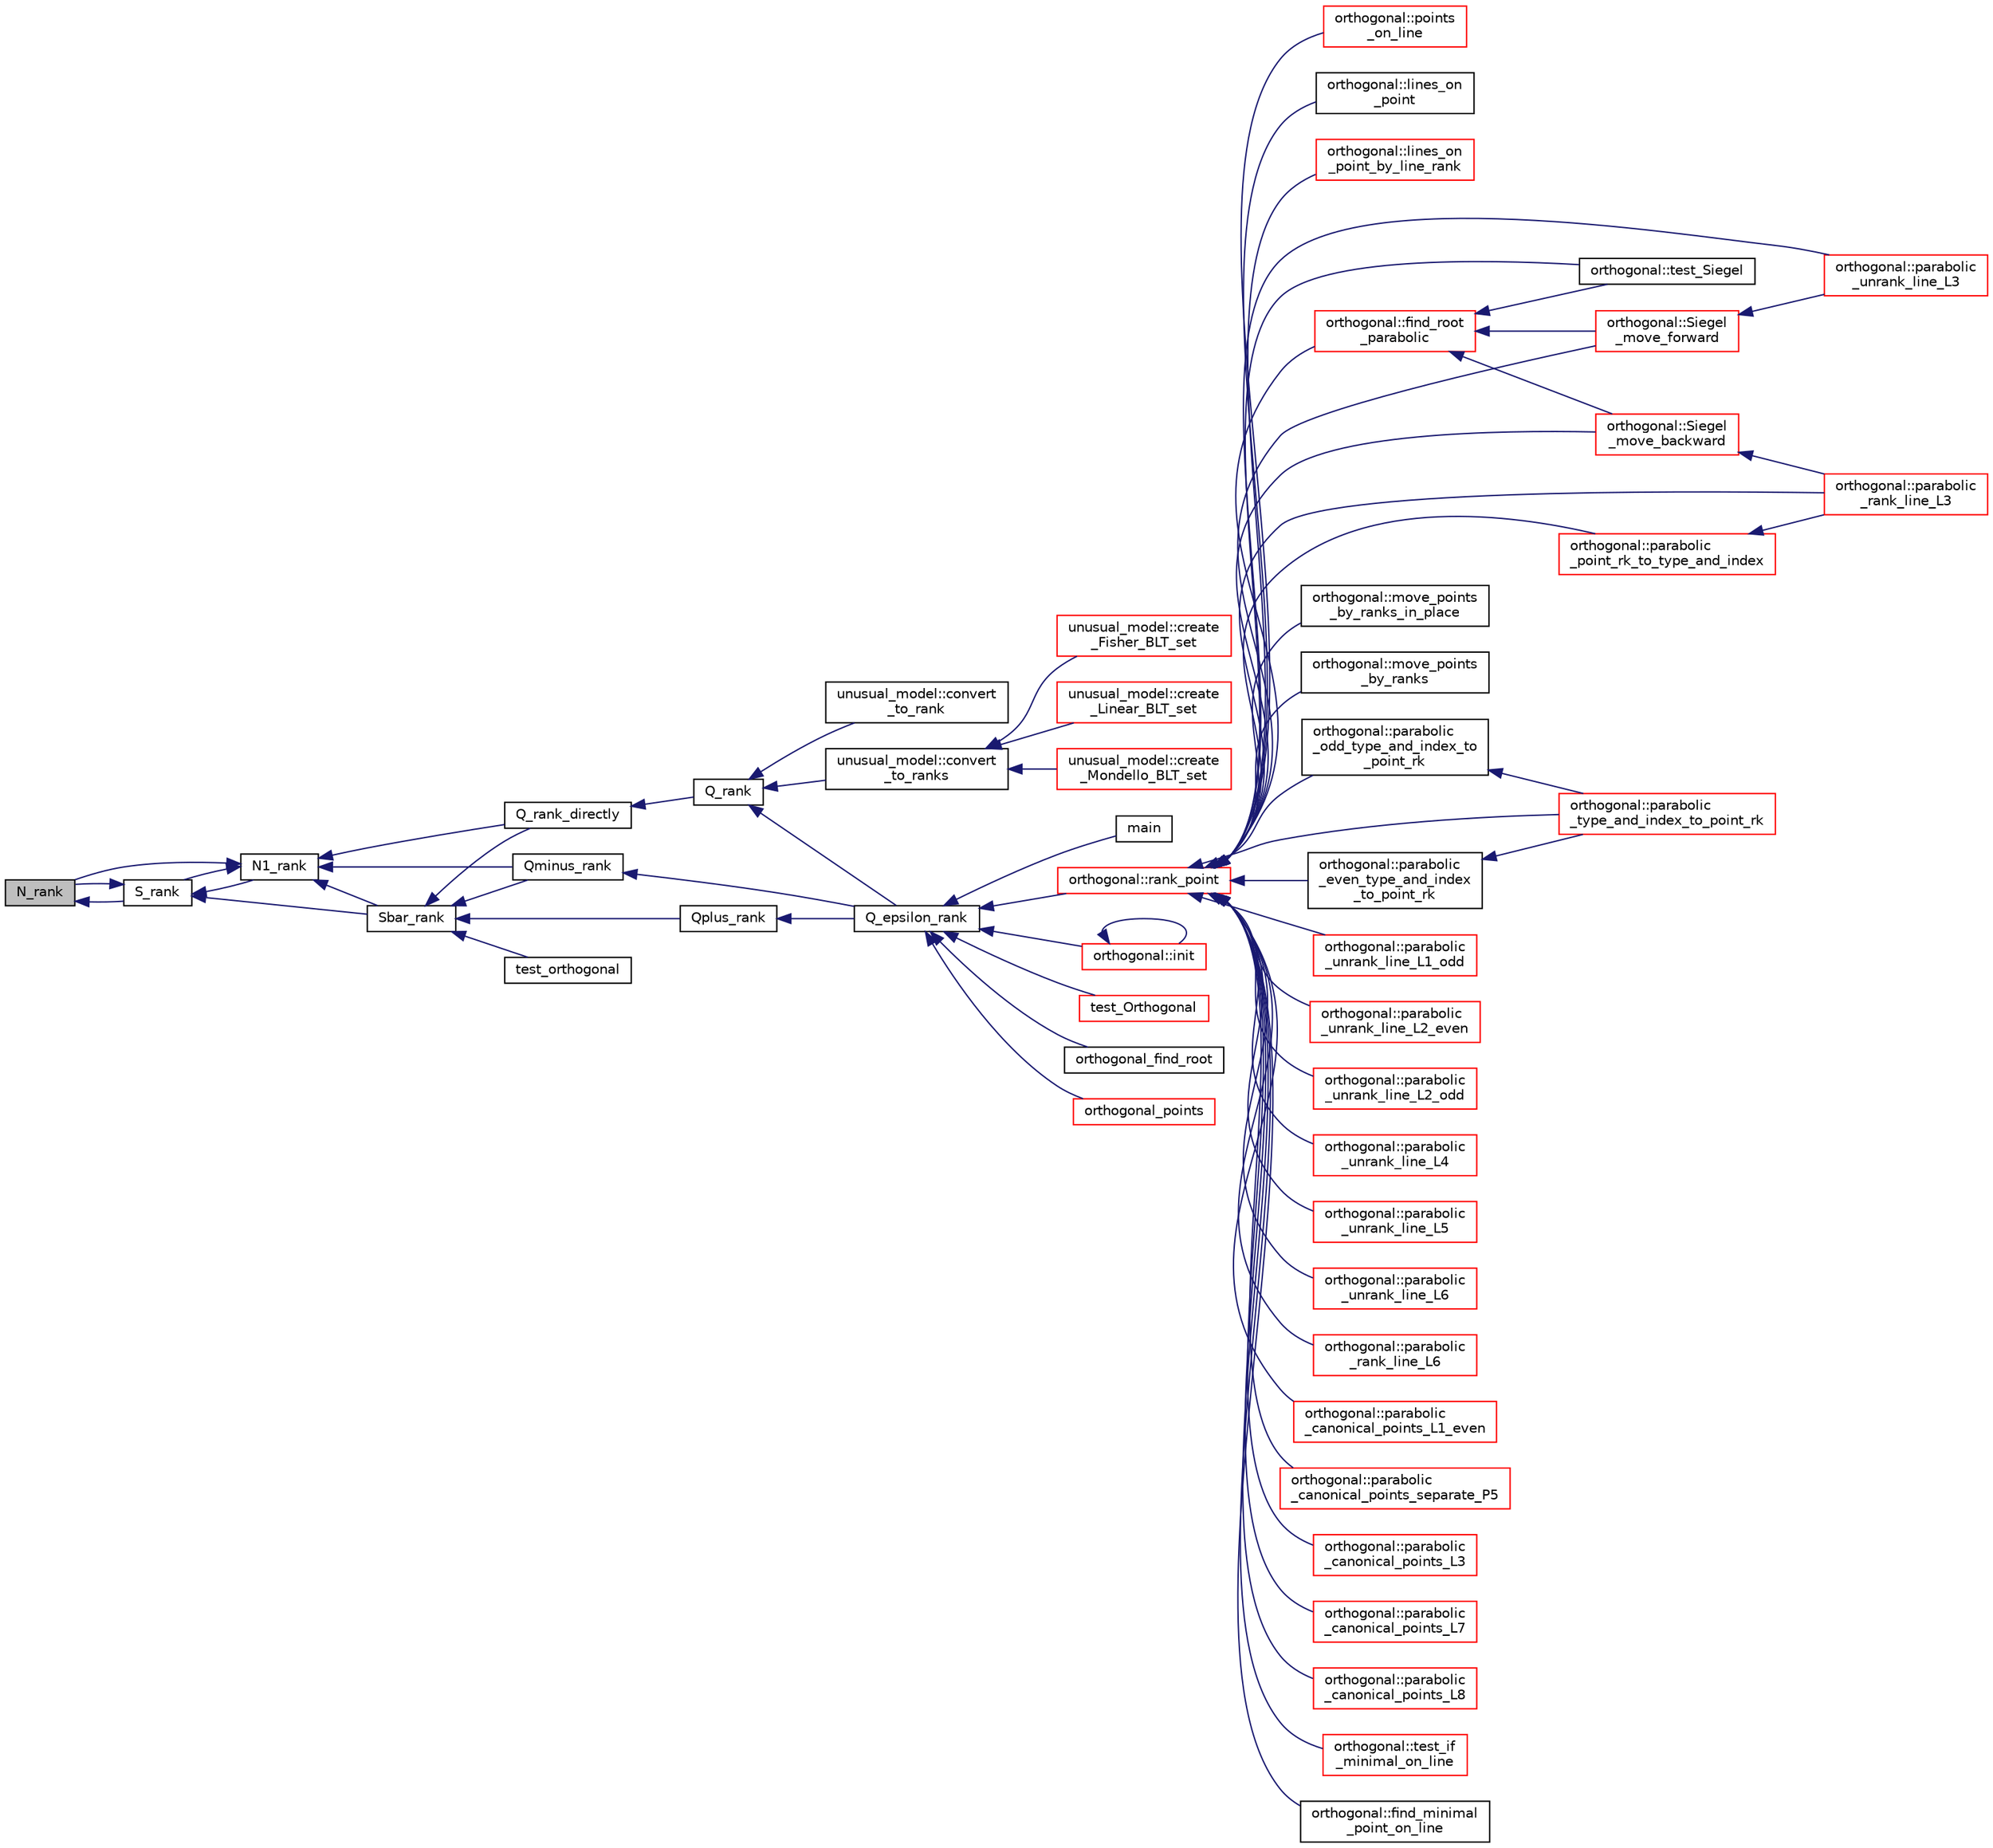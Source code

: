 digraph "N_rank"
{
  edge [fontname="Helvetica",fontsize="10",labelfontname="Helvetica",labelfontsize="10"];
  node [fontname="Helvetica",fontsize="10",shape=record];
  rankdir="LR";
  Node2275 [label="N_rank",height=0.2,width=0.4,color="black", fillcolor="grey75", style="filled", fontcolor="black"];
  Node2275 -> Node2276 [dir="back",color="midnightblue",fontsize="10",style="solid",fontname="Helvetica"];
  Node2276 [label="S_rank",height=0.2,width=0.4,color="black", fillcolor="white", style="filled",URL="$db/da0/lib_2foundations_2geometry_2orthogonal__points_8_c.html#a3a31f4ab7622dfd1d56e995cee509faa"];
  Node2276 -> Node2275 [dir="back",color="midnightblue",fontsize="10",style="solid",fontname="Helvetica"];
  Node2276 -> Node2277 [dir="back",color="midnightblue",fontsize="10",style="solid",fontname="Helvetica"];
  Node2277 [label="N1_rank",height=0.2,width=0.4,color="black", fillcolor="white", style="filled",URL="$db/da0/lib_2foundations_2geometry_2orthogonal__points_8_c.html#aeb5e4527dd73fce52439f30400b9946a"];
  Node2277 -> Node2278 [dir="back",color="midnightblue",fontsize="10",style="solid",fontname="Helvetica"];
  Node2278 [label="Q_rank_directly",height=0.2,width=0.4,color="black", fillcolor="white", style="filled",URL="$db/da0/lib_2foundations_2geometry_2orthogonal__points_8_c.html#a5f856abfc1a984dc77a7e21a239ab88e"];
  Node2278 -> Node2279 [dir="back",color="midnightblue",fontsize="10",style="solid",fontname="Helvetica"];
  Node2279 [label="Q_rank",height=0.2,width=0.4,color="black", fillcolor="white", style="filled",URL="$db/da0/lib_2foundations_2geometry_2orthogonal__points_8_c.html#ad2671f4db3224df1e22494b9d946375e"];
  Node2279 -> Node2280 [dir="back",color="midnightblue",fontsize="10",style="solid",fontname="Helvetica"];
  Node2280 [label="Q_epsilon_rank",height=0.2,width=0.4,color="black", fillcolor="white", style="filled",URL="$db/da0/lib_2foundations_2geometry_2orthogonal__points_8_c.html#a0949e1151174e2988aa697cb31942e97"];
  Node2280 -> Node2281 [dir="back",color="midnightblue",fontsize="10",style="solid",fontname="Helvetica"];
  Node2281 [label="main",height=0.2,width=0.4,color="black", fillcolor="white", style="filled",URL="$d1/d15/apps_2combinatorics_2orthogonal_8_c.html#a3c04138a5bfe5d72780bb7e82a18e627"];
  Node2280 -> Node2282 [dir="back",color="midnightblue",fontsize="10",style="solid",fontname="Helvetica"];
  Node2282 [label="orthogonal::rank_point",height=0.2,width=0.4,color="red", fillcolor="white", style="filled",URL="$d7/daa/classorthogonal.html#adb4f1528590a804b3c011a68c9ebf655"];
  Node2282 -> Node2283 [dir="back",color="midnightblue",fontsize="10",style="solid",fontname="Helvetica"];
  Node2283 [label="orthogonal::points\l_on_line",height=0.2,width=0.4,color="red", fillcolor="white", style="filled",URL="$d7/daa/classorthogonal.html#afe1cc564902cc557d4d4d2ff85ee6839"];
  Node2282 -> Node2358 [dir="back",color="midnightblue",fontsize="10",style="solid",fontname="Helvetica"];
  Node2358 [label="orthogonal::lines_on\l_point",height=0.2,width=0.4,color="black", fillcolor="white", style="filled",URL="$d7/daa/classorthogonal.html#aa3249c7fddbc156af817fb274e41c914"];
  Node2282 -> Node2359 [dir="back",color="midnightblue",fontsize="10",style="solid",fontname="Helvetica"];
  Node2359 [label="orthogonal::lines_on\l_point_by_line_rank",height=0.2,width=0.4,color="red", fillcolor="white", style="filled",URL="$d7/daa/classorthogonal.html#adc21874b6da3cd3585c704994fb538aa"];
  Node2282 -> Node2379 [dir="back",color="midnightblue",fontsize="10",style="solid",fontname="Helvetica"];
  Node2379 [label="orthogonal::test_Siegel",height=0.2,width=0.4,color="black", fillcolor="white", style="filled",URL="$d7/daa/classorthogonal.html#ad6d248c572d92abe41416065addd4a69"];
  Node2282 -> Node2380 [dir="back",color="midnightblue",fontsize="10",style="solid",fontname="Helvetica"];
  Node2380 [label="orthogonal::move_points\l_by_ranks_in_place",height=0.2,width=0.4,color="black", fillcolor="white", style="filled",URL="$d7/daa/classorthogonal.html#a82fac7f7528e41392b5fe89860d4204d"];
  Node2282 -> Node2381 [dir="back",color="midnightblue",fontsize="10",style="solid",fontname="Helvetica"];
  Node2381 [label="orthogonal::move_points\l_by_ranks",height=0.2,width=0.4,color="black", fillcolor="white", style="filled",URL="$d7/daa/classorthogonal.html#a6b1b57c7b6114d7d51c9375fe5014b22"];
  Node2282 -> Node2382 [dir="back",color="midnightblue",fontsize="10",style="solid",fontname="Helvetica"];
  Node2382 [label="orthogonal::parabolic\l_type_and_index_to_point_rk",height=0.2,width=0.4,color="red", fillcolor="white", style="filled",URL="$d7/daa/classorthogonal.html#a67c316cf01b382762e6ac372f522d106"];
  Node2282 -> Node2632 [dir="back",color="midnightblue",fontsize="10",style="solid",fontname="Helvetica"];
  Node2632 [label="orthogonal::parabolic\l_even_type_and_index\l_to_point_rk",height=0.2,width=0.4,color="black", fillcolor="white", style="filled",URL="$d7/daa/classorthogonal.html#af43894039e8c5a8039f52b93dfa3ff77"];
  Node2632 -> Node2382 [dir="back",color="midnightblue",fontsize="10",style="solid",fontname="Helvetica"];
  Node2282 -> Node2633 [dir="back",color="midnightblue",fontsize="10",style="solid",fontname="Helvetica"];
  Node2633 [label="orthogonal::parabolic\l_odd_type_and_index_to\l_point_rk",height=0.2,width=0.4,color="black", fillcolor="white", style="filled",URL="$d7/daa/classorthogonal.html#aac70113614b52601e38b3ce8cbffbc9a"];
  Node2633 -> Node2382 [dir="back",color="midnightblue",fontsize="10",style="solid",fontname="Helvetica"];
  Node2282 -> Node2634 [dir="back",color="midnightblue",fontsize="10",style="solid",fontname="Helvetica"];
  Node2634 [label="orthogonal::parabolic\l_point_rk_to_type_and_index",height=0.2,width=0.4,color="red", fillcolor="white", style="filled",URL="$d7/daa/classorthogonal.html#aadca2791fa70e971edf85858b725502d"];
  Node2634 -> Node2625 [dir="back",color="midnightblue",fontsize="10",style="solid",fontname="Helvetica"];
  Node2625 [label="orthogonal::parabolic\l_rank_line_L3",height=0.2,width=0.4,color="red", fillcolor="white", style="filled",URL="$d7/daa/classorthogonal.html#afea1a02e2b439b28127cfa2a782da8c9"];
  Node2282 -> Node2613 [dir="back",color="midnightblue",fontsize="10",style="solid",fontname="Helvetica"];
  Node2613 [label="orthogonal::parabolic\l_unrank_line_L1_odd",height=0.2,width=0.4,color="red", fillcolor="white", style="filled",URL="$d7/daa/classorthogonal.html#af59966fe1bb32196deaafbe6849fdeb1"];
  Node2282 -> Node2620 [dir="back",color="midnightblue",fontsize="10",style="solid",fontname="Helvetica"];
  Node2620 [label="orthogonal::parabolic\l_unrank_line_L2_even",height=0.2,width=0.4,color="red", fillcolor="white", style="filled",URL="$d7/daa/classorthogonal.html#a57a7ad0d16ea67c0636c9f179eeed5d1"];
  Node2282 -> Node2621 [dir="back",color="midnightblue",fontsize="10",style="solid",fontname="Helvetica"];
  Node2621 [label="orthogonal::parabolic\l_unrank_line_L2_odd",height=0.2,width=0.4,color="red", fillcolor="white", style="filled",URL="$d7/daa/classorthogonal.html#a9ab8a29daee27c60803e2bf5026a9a9e"];
  Node2282 -> Node2624 [dir="back",color="midnightblue",fontsize="10",style="solid",fontname="Helvetica"];
  Node2624 [label="orthogonal::parabolic\l_unrank_line_L3",height=0.2,width=0.4,color="red", fillcolor="white", style="filled",URL="$d7/daa/classorthogonal.html#ae1edfba289a03ed4d383514c2b0dc4b7"];
  Node2282 -> Node2625 [dir="back",color="midnightblue",fontsize="10",style="solid",fontname="Helvetica"];
  Node2282 -> Node2626 [dir="back",color="midnightblue",fontsize="10",style="solid",fontname="Helvetica"];
  Node2626 [label="orthogonal::parabolic\l_unrank_line_L4",height=0.2,width=0.4,color="red", fillcolor="white", style="filled",URL="$d7/daa/classorthogonal.html#a6a30b6c7f59498ad8c7f2bec7c78d2ff"];
  Node2282 -> Node2628 [dir="back",color="midnightblue",fontsize="10",style="solid",fontname="Helvetica"];
  Node2628 [label="orthogonal::parabolic\l_unrank_line_L5",height=0.2,width=0.4,color="red", fillcolor="white", style="filled",URL="$d7/daa/classorthogonal.html#a77831b97ebbbc5d8103c5e7e0edfeb9b"];
  Node2282 -> Node2612 [dir="back",color="midnightblue",fontsize="10",style="solid",fontname="Helvetica"];
  Node2612 [label="orthogonal::parabolic\l_unrank_line_L6",height=0.2,width=0.4,color="red", fillcolor="white", style="filled",URL="$d7/daa/classorthogonal.html#a3fecd8b43b3e09d6b35e550850b11d56"];
  Node2282 -> Node2619 [dir="back",color="midnightblue",fontsize="10",style="solid",fontname="Helvetica"];
  Node2619 [label="orthogonal::parabolic\l_rank_line_L6",height=0.2,width=0.4,color="red", fillcolor="white", style="filled",URL="$d7/daa/classorthogonal.html#ab242f864cc2a012dee7c379649d2e566"];
  Node2282 -> Node2639 [dir="back",color="midnightblue",fontsize="10",style="solid",fontname="Helvetica"];
  Node2639 [label="orthogonal::find_root\l_parabolic",height=0.2,width=0.4,color="red", fillcolor="white", style="filled",URL="$d7/daa/classorthogonal.html#a2e4453bb31692707f8a9e8b660b2e136"];
  Node2639 -> Node2379 [dir="back",color="midnightblue",fontsize="10",style="solid",fontname="Helvetica"];
  Node2639 -> Node2642 [dir="back",color="midnightblue",fontsize="10",style="solid",fontname="Helvetica"];
  Node2642 [label="orthogonal::Siegel\l_move_forward",height=0.2,width=0.4,color="red", fillcolor="white", style="filled",URL="$d7/daa/classorthogonal.html#a065d0faccc00df42afd671dac644d480"];
  Node2642 -> Node2624 [dir="back",color="midnightblue",fontsize="10",style="solid",fontname="Helvetica"];
  Node2639 -> Node2644 [dir="back",color="midnightblue",fontsize="10",style="solid",fontname="Helvetica"];
  Node2644 [label="orthogonal::Siegel\l_move_backward",height=0.2,width=0.4,color="red", fillcolor="white", style="filled",URL="$d7/daa/classorthogonal.html#a365beaf002d1ffc9a600e73f1983e800"];
  Node2644 -> Node2625 [dir="back",color="midnightblue",fontsize="10",style="solid",fontname="Helvetica"];
  Node2282 -> Node2642 [dir="back",color="midnightblue",fontsize="10",style="solid",fontname="Helvetica"];
  Node2282 -> Node2644 [dir="back",color="midnightblue",fontsize="10",style="solid",fontname="Helvetica"];
  Node2282 -> Node2646 [dir="back",color="midnightblue",fontsize="10",style="solid",fontname="Helvetica"];
  Node2646 [label="orthogonal::parabolic\l_canonical_points_L1_even",height=0.2,width=0.4,color="red", fillcolor="white", style="filled",URL="$d7/daa/classorthogonal.html#ab0b604545d072f29150a4004ca96444b"];
  Node2282 -> Node2649 [dir="back",color="midnightblue",fontsize="10",style="solid",fontname="Helvetica"];
  Node2649 [label="orthogonal::parabolic\l_canonical_points_separate_P5",height=0.2,width=0.4,color="red", fillcolor="white", style="filled",URL="$d7/daa/classorthogonal.html#a8d0027eb77931aa6f8651f392b9b4e79"];
  Node2282 -> Node2650 [dir="back",color="midnightblue",fontsize="10",style="solid",fontname="Helvetica"];
  Node2650 [label="orthogonal::parabolic\l_canonical_points_L3",height=0.2,width=0.4,color="red", fillcolor="white", style="filled",URL="$d7/daa/classorthogonal.html#a753ec2a388f3b866bd96928051911802"];
  Node2282 -> Node2651 [dir="back",color="midnightblue",fontsize="10",style="solid",fontname="Helvetica"];
  Node2651 [label="orthogonal::parabolic\l_canonical_points_L7",height=0.2,width=0.4,color="red", fillcolor="white", style="filled",URL="$d7/daa/classorthogonal.html#a24a02b853a67fddf218aa24a185506eb"];
  Node2282 -> Node2652 [dir="back",color="midnightblue",fontsize="10",style="solid",fontname="Helvetica"];
  Node2652 [label="orthogonal::parabolic\l_canonical_points_L8",height=0.2,width=0.4,color="red", fillcolor="white", style="filled",URL="$d7/daa/classorthogonal.html#ad6539385a01fde3384fa94fd4256ee38"];
  Node2282 -> Node2653 [dir="back",color="midnightblue",fontsize="10",style="solid",fontname="Helvetica"];
  Node2653 [label="orthogonal::test_if\l_minimal_on_line",height=0.2,width=0.4,color="red", fillcolor="white", style="filled",URL="$d7/daa/classorthogonal.html#ac1c98fb2e2bea810ab68ccc3097528b1"];
  Node2282 -> Node2654 [dir="back",color="midnightblue",fontsize="10",style="solid",fontname="Helvetica"];
  Node2654 [label="orthogonal::find_minimal\l_point_on_line",height=0.2,width=0.4,color="black", fillcolor="white", style="filled",URL="$d7/daa/classorthogonal.html#a352d503273829a46f432965027a2d3ed"];
  Node2280 -> Node2386 [dir="back",color="midnightblue",fontsize="10",style="solid",fontname="Helvetica"];
  Node2386 [label="orthogonal::init",height=0.2,width=0.4,color="red", fillcolor="white", style="filled",URL="$d7/daa/classorthogonal.html#a8bd53ba30f34ac50889503f0f3ef6deb"];
  Node2386 -> Node2386 [dir="back",color="midnightblue",fontsize="10",style="solid",fontname="Helvetica"];
  Node2280 -> Node2659 [dir="back",color="midnightblue",fontsize="10",style="solid",fontname="Helvetica"];
  Node2659 [label="test_Orthogonal",height=0.2,width=0.4,color="red", fillcolor="white", style="filled",URL="$db/da0/lib_2foundations_2geometry_2orthogonal__points_8_c.html#a071f90f8a33649e2d4a8f5c9a401a4f4"];
  Node2280 -> Node2660 [dir="back",color="midnightblue",fontsize="10",style="solid",fontname="Helvetica"];
  Node2660 [label="orthogonal_find_root",height=0.2,width=0.4,color="black", fillcolor="white", style="filled",URL="$db/da0/lib_2foundations_2geometry_2orthogonal__points_8_c.html#a6c7b16f839dc3e1ee95f61a37139c8a0"];
  Node2280 -> Node2661 [dir="back",color="midnightblue",fontsize="10",style="solid",fontname="Helvetica"];
  Node2661 [label="orthogonal_points",height=0.2,width=0.4,color="red", fillcolor="white", style="filled",URL="$d7/d83/points_8_c.html#a2a86a595e599aecd619f0046595252e4"];
  Node2279 -> Node2663 [dir="back",color="midnightblue",fontsize="10",style="solid",fontname="Helvetica"];
  Node2663 [label="unusual_model::convert\l_to_ranks",height=0.2,width=0.4,color="black", fillcolor="white", style="filled",URL="$dc/d50/classunusual__model.html#ab5cdb8ec08ae842b6ae4831385e9934b"];
  Node2663 -> Node2664 [dir="back",color="midnightblue",fontsize="10",style="solid",fontname="Helvetica"];
  Node2664 [label="unusual_model::create\l_Fisher_BLT_set",height=0.2,width=0.4,color="red", fillcolor="white", style="filled",URL="$dc/d50/classunusual__model.html#ad8a52feef5e6da3cee43dd09c64c5eeb"];
  Node2663 -> Node2668 [dir="back",color="midnightblue",fontsize="10",style="solid",fontname="Helvetica"];
  Node2668 [label="unusual_model::create\l_Linear_BLT_set",height=0.2,width=0.4,color="red", fillcolor="white", style="filled",URL="$dc/d50/classunusual__model.html#ae1a8f13e4e870b50e7fa24671f709d3b"];
  Node2663 -> Node2670 [dir="back",color="midnightblue",fontsize="10",style="solid",fontname="Helvetica"];
  Node2670 [label="unusual_model::create\l_Mondello_BLT_set",height=0.2,width=0.4,color="red", fillcolor="white", style="filled",URL="$dc/d50/classunusual__model.html#a24648c38693c1595023ed28b3eed0972"];
  Node2279 -> Node2672 [dir="back",color="midnightblue",fontsize="10",style="solid",fontname="Helvetica"];
  Node2672 [label="unusual_model::convert\l_to_rank",height=0.2,width=0.4,color="black", fillcolor="white", style="filled",URL="$dc/d50/classunusual__model.html#ac3c9a8673189d7f889ff019f1c2a9bf7"];
  Node2277 -> Node2673 [dir="back",color="midnightblue",fontsize="10",style="solid",fontname="Helvetica"];
  Node2673 [label="Qminus_rank",height=0.2,width=0.4,color="black", fillcolor="white", style="filled",URL="$db/da0/lib_2foundations_2geometry_2orthogonal__points_8_c.html#aec3e3dad3c2c12fa081edab0af2cb91a"];
  Node2673 -> Node2280 [dir="back",color="midnightblue",fontsize="10",style="solid",fontname="Helvetica"];
  Node2277 -> Node2276 [dir="back",color="midnightblue",fontsize="10",style="solid",fontname="Helvetica"];
  Node2277 -> Node2275 [dir="back",color="midnightblue",fontsize="10",style="solid",fontname="Helvetica"];
  Node2277 -> Node2674 [dir="back",color="midnightblue",fontsize="10",style="solid",fontname="Helvetica"];
  Node2674 [label="Sbar_rank",height=0.2,width=0.4,color="black", fillcolor="white", style="filled",URL="$db/da0/lib_2foundations_2geometry_2orthogonal__points_8_c.html#a9f987613e1f3dd623ce4032443a5a4a3"];
  Node2674 -> Node2278 [dir="back",color="midnightblue",fontsize="10",style="solid",fontname="Helvetica"];
  Node2674 -> Node2675 [dir="back",color="midnightblue",fontsize="10",style="solid",fontname="Helvetica"];
  Node2675 [label="Qplus_rank",height=0.2,width=0.4,color="black", fillcolor="white", style="filled",URL="$db/da0/lib_2foundations_2geometry_2orthogonal__points_8_c.html#aaa1be357d007a845ce2866169d63afb7"];
  Node2675 -> Node2280 [dir="back",color="midnightblue",fontsize="10",style="solid",fontname="Helvetica"];
  Node2674 -> Node2673 [dir="back",color="midnightblue",fontsize="10",style="solid",fontname="Helvetica"];
  Node2674 -> Node2676 [dir="back",color="midnightblue",fontsize="10",style="solid",fontname="Helvetica"];
  Node2676 [label="test_orthogonal",height=0.2,width=0.4,color="black", fillcolor="white", style="filled",URL="$db/da0/lib_2foundations_2geometry_2orthogonal__points_8_c.html#ac991de424f12f1e96291c9df540caf16"];
  Node2276 -> Node2674 [dir="back",color="midnightblue",fontsize="10",style="solid",fontname="Helvetica"];
}
